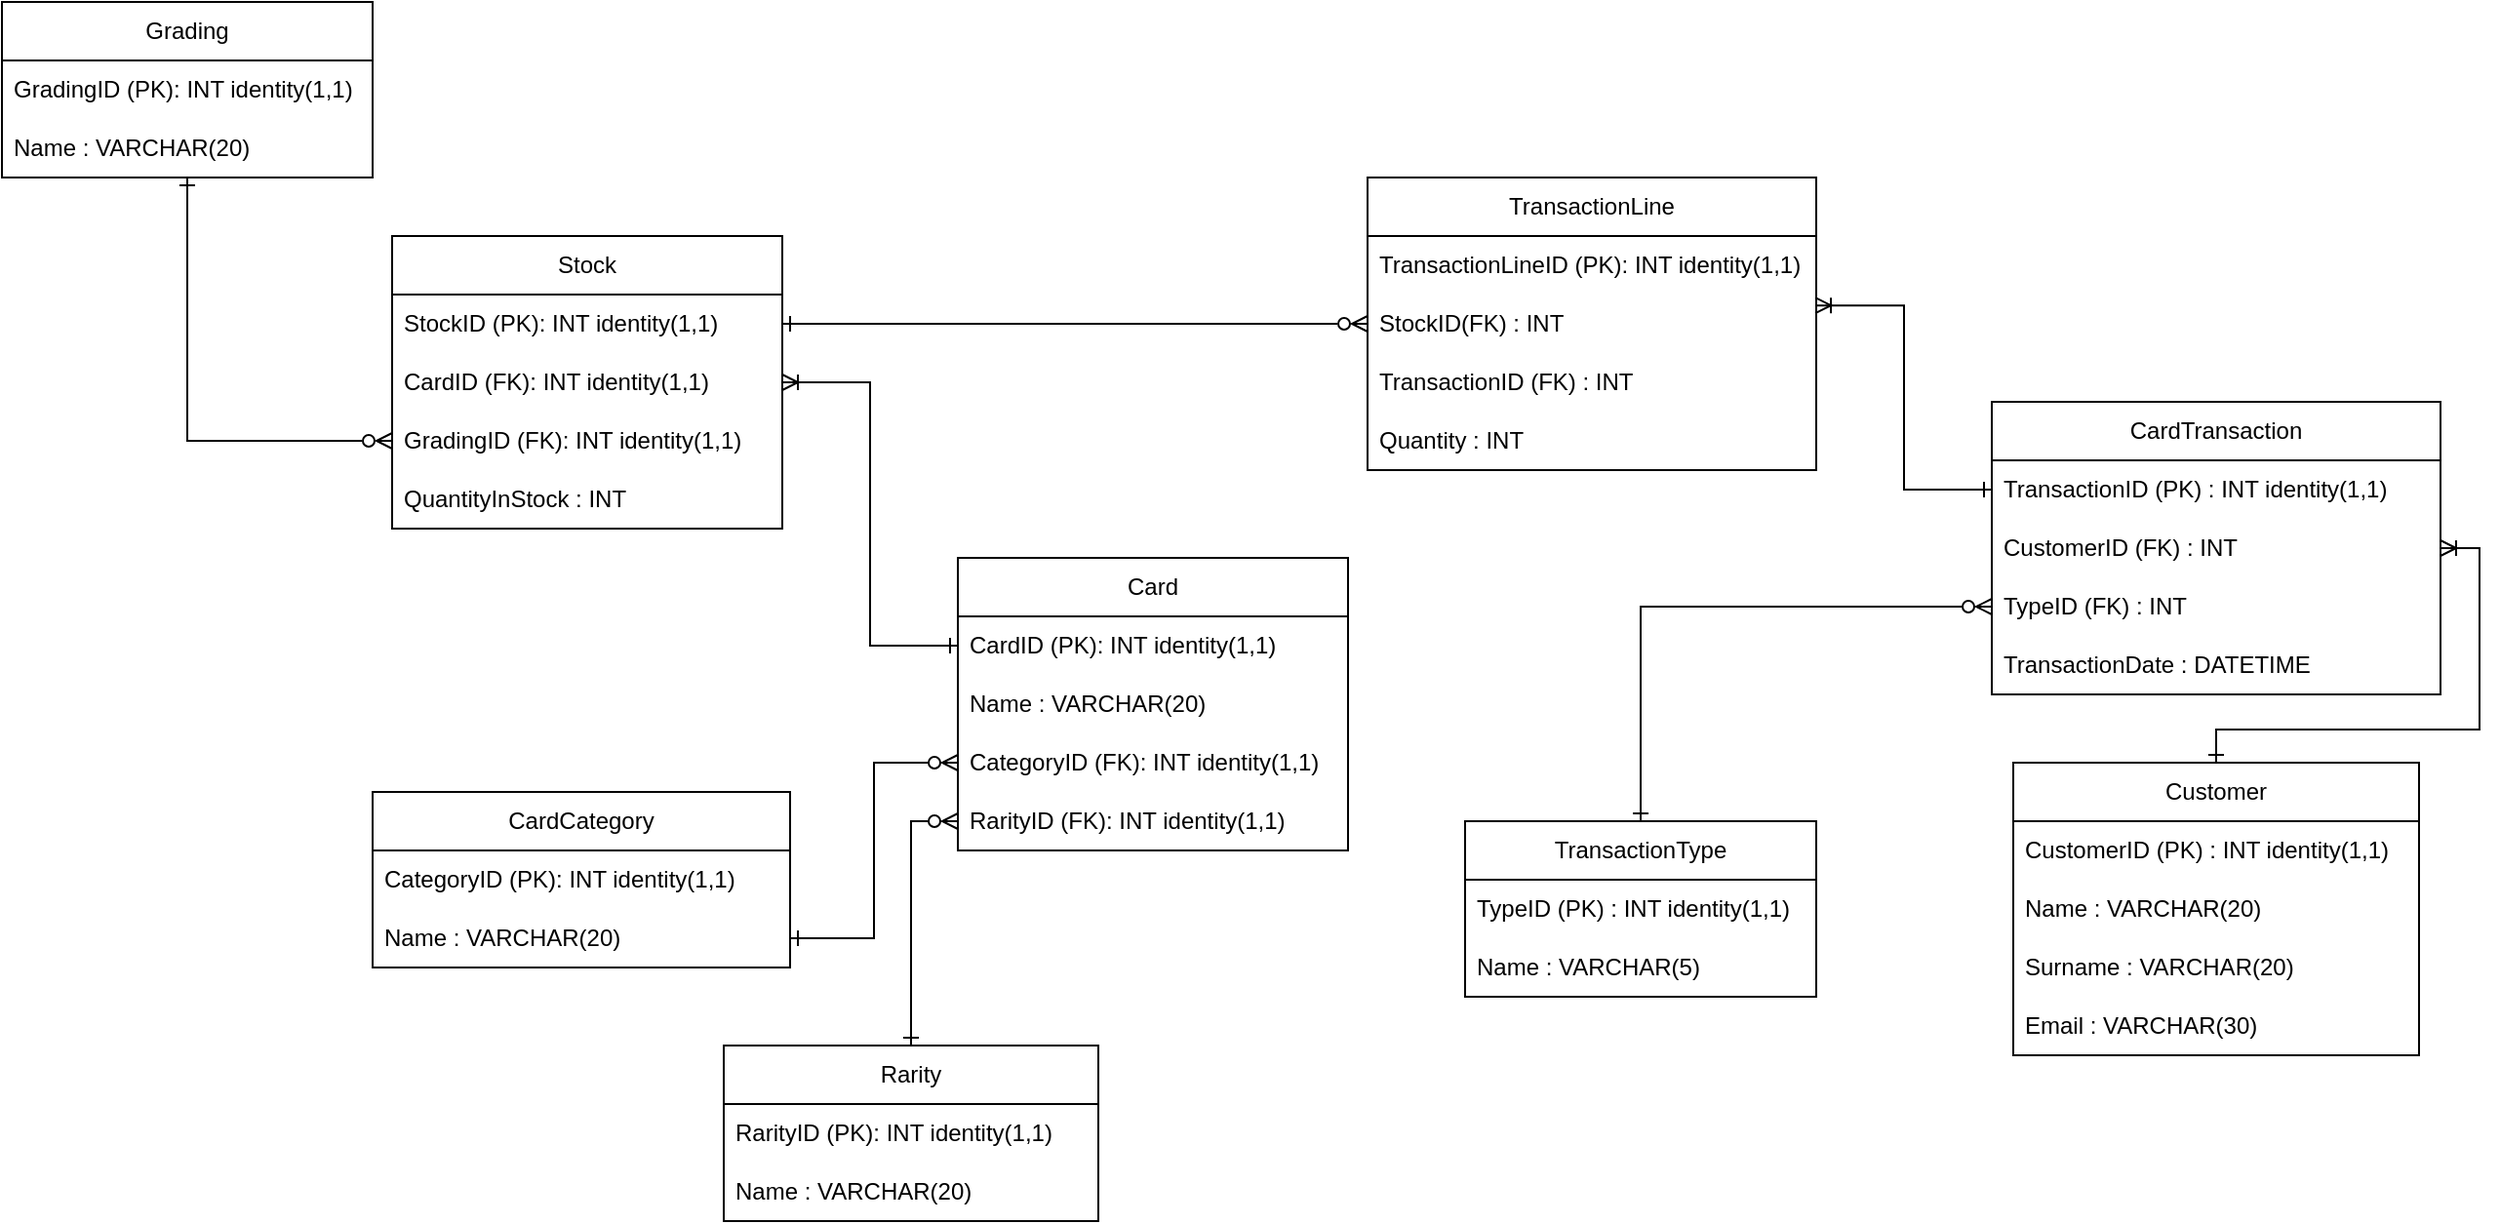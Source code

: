 <mxfile version="23.1.2" type="device">
  <diagram name="Page-1" id="iM5Qar0I_T4ClO0l9BpY">
    <mxGraphModel dx="2528" dy="940" grid="1" gridSize="10" guides="1" tooltips="1" connect="1" arrows="1" fold="1" page="1" pageScale="1" pageWidth="827" pageHeight="1169" math="0" shadow="0">
      <root>
        <mxCell id="0" />
        <mxCell id="1" parent="0" />
        <mxCell id="f_3XTK5y-2Xs3n7eS-jz-1" value="CardCategory" style="swimlane;fontStyle=0;childLayout=stackLayout;horizontal=1;startSize=30;horizontalStack=0;resizeParent=1;resizeParentMax=0;resizeLast=0;collapsible=1;marginBottom=0;whiteSpace=wrap;html=1;" parent="1" vertex="1">
          <mxGeometry x="-260" y="810" width="214" height="90" as="geometry">
            <mxRectangle x="110" y="210" width="90" height="30" as="alternateBounds" />
          </mxGeometry>
        </mxCell>
        <mxCell id="f_3XTK5y-2Xs3n7eS-jz-2" value="CategoryID (PK): INT identity(1,1)" style="text;strokeColor=none;fillColor=none;align=left;verticalAlign=middle;spacingLeft=4;spacingRight=4;overflow=hidden;points=[[0,0.5],[1,0.5]];portConstraint=eastwest;rotatable=0;whiteSpace=wrap;html=1;" parent="f_3XTK5y-2Xs3n7eS-jz-1" vertex="1">
          <mxGeometry y="30" width="214" height="30" as="geometry" />
        </mxCell>
        <mxCell id="f_3XTK5y-2Xs3n7eS-jz-3" value="Name : VARCHAR(20)" style="text;strokeColor=none;fillColor=none;align=left;verticalAlign=middle;spacingLeft=4;spacingRight=4;overflow=hidden;points=[[0,0.5],[1,0.5]];portConstraint=eastwest;rotatable=0;whiteSpace=wrap;html=1;" parent="f_3XTK5y-2Xs3n7eS-jz-1" vertex="1">
          <mxGeometry y="60" width="214" height="30" as="geometry" />
        </mxCell>
        <mxCell id="f_3XTK5y-2Xs3n7eS-jz-4" value="Card" style="swimlane;fontStyle=0;childLayout=stackLayout;horizontal=1;startSize=30;horizontalStack=0;resizeParent=1;resizeParentMax=0;resizeLast=0;collapsible=1;marginBottom=0;whiteSpace=wrap;html=1;" parent="1" vertex="1">
          <mxGeometry x="40" y="690" width="200" height="150" as="geometry" />
        </mxCell>
        <mxCell id="f_3XTK5y-2Xs3n7eS-jz-5" value="CardID (PK): INT identity(1,1)" style="text;strokeColor=none;fillColor=none;align=left;verticalAlign=middle;spacingLeft=4;spacingRight=4;overflow=hidden;points=[[0,0.5],[1,0.5]];portConstraint=eastwest;rotatable=0;whiteSpace=wrap;html=1;" parent="f_3XTK5y-2Xs3n7eS-jz-4" vertex="1">
          <mxGeometry y="30" width="200" height="30" as="geometry" />
        </mxCell>
        <mxCell id="dv_HK2Egndt3iXCrnX_M-7" value="Name : VARCHAR(20)" style="text;strokeColor=none;fillColor=none;align=left;verticalAlign=middle;spacingLeft=4;spacingRight=4;overflow=hidden;points=[[0,0.5],[1,0.5]];portConstraint=eastwest;rotatable=0;whiteSpace=wrap;html=1;" parent="f_3XTK5y-2Xs3n7eS-jz-4" vertex="1">
          <mxGeometry y="60" width="200" height="30" as="geometry" />
        </mxCell>
        <mxCell id="f_3XTK5y-2Xs3n7eS-jz-9" value="CategoryID (FK): INT identity(1,1)" style="text;strokeColor=none;fillColor=none;align=left;verticalAlign=middle;spacingLeft=4;spacingRight=4;overflow=hidden;points=[[0,0.5],[1,0.5]];portConstraint=eastwest;rotatable=0;whiteSpace=wrap;html=1;" parent="f_3XTK5y-2Xs3n7eS-jz-4" vertex="1">
          <mxGeometry y="90" width="200" height="30" as="geometry" />
        </mxCell>
        <mxCell id="f_3XTK5y-2Xs3n7eS-jz-10" value="RarityID (FK): INT identity(1,1)" style="text;strokeColor=none;fillColor=none;align=left;verticalAlign=middle;spacingLeft=4;spacingRight=4;overflow=hidden;points=[[0,0.5],[1,0.5]];portConstraint=eastwest;rotatable=0;whiteSpace=wrap;html=1;" parent="f_3XTK5y-2Xs3n7eS-jz-4" vertex="1">
          <mxGeometry y="120" width="200" height="30" as="geometry" />
        </mxCell>
        <mxCell id="var9XP3FJtmVbBYQ8ZOx-7" style="edgeStyle=orthogonalEdgeStyle;rounded=0;orthogonalLoop=1;jettySize=auto;html=1;entryX=0;entryY=0.5;entryDx=0;entryDy=0;endArrow=ERzeroToMany;endFill=0;startArrow=ERone;startFill=0;" parent="1" source="f_3XTK5y-2Xs3n7eS-jz-13" target="var9XP3FJtmVbBYQ8ZOx-3" edge="1">
          <mxGeometry relative="1" as="geometry" />
        </mxCell>
        <mxCell id="f_3XTK5y-2Xs3n7eS-jz-13" value="Grading" style="swimlane;fontStyle=0;childLayout=stackLayout;horizontal=1;startSize=30;horizontalStack=0;resizeParent=1;resizeParentMax=0;resizeLast=0;collapsible=1;marginBottom=0;whiteSpace=wrap;html=1;" parent="1" vertex="1">
          <mxGeometry x="-450" y="405" width="190" height="90" as="geometry" />
        </mxCell>
        <mxCell id="f_3XTK5y-2Xs3n7eS-jz-14" value="GradingID (PK): INT identity(1,1)" style="text;strokeColor=none;fillColor=none;align=left;verticalAlign=middle;spacingLeft=4;spacingRight=4;overflow=hidden;points=[[0,0.5],[1,0.5]];portConstraint=eastwest;rotatable=0;whiteSpace=wrap;html=1;" parent="f_3XTK5y-2Xs3n7eS-jz-13" vertex="1">
          <mxGeometry y="30" width="190" height="30" as="geometry" />
        </mxCell>
        <mxCell id="f_3XTK5y-2Xs3n7eS-jz-15" value="Name : VARCHAR(20)" style="text;strokeColor=none;fillColor=none;align=left;verticalAlign=middle;spacingLeft=4;spacingRight=4;overflow=hidden;points=[[0,0.5],[1,0.5]];portConstraint=eastwest;rotatable=0;whiteSpace=wrap;html=1;" parent="f_3XTK5y-2Xs3n7eS-jz-13" vertex="1">
          <mxGeometry y="60" width="190" height="30" as="geometry" />
        </mxCell>
        <mxCell id="f_3XTK5y-2Xs3n7eS-jz-16" value="CardTransaction" style="swimlane;fontStyle=0;childLayout=stackLayout;horizontal=1;startSize=30;horizontalStack=0;resizeParent=1;resizeParentMax=0;resizeLast=0;collapsible=1;marginBottom=0;whiteSpace=wrap;html=1;" parent="1" vertex="1">
          <mxGeometry x="570" y="610" width="230" height="150" as="geometry" />
        </mxCell>
        <mxCell id="f_3XTK5y-2Xs3n7eS-jz-17" value="TransactionID (PK) : INT identity(1,1)" style="text;strokeColor=none;fillColor=none;align=left;verticalAlign=middle;spacingLeft=4;spacingRight=4;overflow=hidden;points=[[0,0.5],[1,0.5]];portConstraint=eastwest;rotatable=0;whiteSpace=wrap;html=1;" parent="f_3XTK5y-2Xs3n7eS-jz-16" vertex="1">
          <mxGeometry y="30" width="230" height="30" as="geometry" />
        </mxCell>
        <mxCell id="f_3XTK5y-2Xs3n7eS-jz-18" value="CustomerID (FK) : INT" style="text;strokeColor=none;fillColor=none;align=left;verticalAlign=middle;spacingLeft=4;spacingRight=4;overflow=hidden;points=[[0,0.5],[1,0.5]];portConstraint=eastwest;rotatable=0;whiteSpace=wrap;html=1;" parent="f_3XTK5y-2Xs3n7eS-jz-16" vertex="1">
          <mxGeometry y="60" width="230" height="30" as="geometry" />
        </mxCell>
        <mxCell id="f_3XTK5y-2Xs3n7eS-jz-20" value="TypeID (FK) : INT" style="text;strokeColor=none;fillColor=none;align=left;verticalAlign=middle;spacingLeft=4;spacingRight=4;overflow=hidden;points=[[0,0.5],[1,0.5]];portConstraint=eastwest;rotatable=0;whiteSpace=wrap;html=1;" parent="f_3XTK5y-2Xs3n7eS-jz-16" vertex="1">
          <mxGeometry y="90" width="230" height="30" as="geometry" />
        </mxCell>
        <mxCell id="f_3XTK5y-2Xs3n7eS-jz-21" value="TransactionDate : DATETIME" style="text;strokeColor=none;fillColor=none;align=left;verticalAlign=middle;spacingLeft=4;spacingRight=4;overflow=hidden;points=[[0,0.5],[1,0.5]];portConstraint=eastwest;rotatable=0;whiteSpace=wrap;html=1;" parent="f_3XTK5y-2Xs3n7eS-jz-16" vertex="1">
          <mxGeometry y="120" width="230" height="30" as="geometry" />
        </mxCell>
        <mxCell id="var9XP3FJtmVbBYQ8ZOx-9" style="edgeStyle=orthogonalEdgeStyle;rounded=0;orthogonalLoop=1;jettySize=auto;html=1;endArrow=ERzeroToMany;endFill=0;startArrow=ERone;startFill=0;" parent="1" source="f_3XTK5y-2Xs3n7eS-jz-22" target="f_3XTK5y-2Xs3n7eS-jz-10" edge="1">
          <mxGeometry relative="1" as="geometry" />
        </mxCell>
        <mxCell id="f_3XTK5y-2Xs3n7eS-jz-22" value="Rarity" style="swimlane;fontStyle=0;childLayout=stackLayout;horizontal=1;startSize=30;horizontalStack=0;resizeParent=1;resizeParentMax=0;resizeLast=0;collapsible=1;marginBottom=0;whiteSpace=wrap;html=1;" parent="1" vertex="1">
          <mxGeometry x="-80" y="940" width="192" height="90" as="geometry" />
        </mxCell>
        <mxCell id="f_3XTK5y-2Xs3n7eS-jz-23" value="RarityID (PK): INT identity(1,1)" style="text;strokeColor=none;fillColor=none;align=left;verticalAlign=middle;spacingLeft=4;spacingRight=4;overflow=hidden;points=[[0,0.5],[1,0.5]];portConstraint=eastwest;rotatable=0;whiteSpace=wrap;html=1;" parent="f_3XTK5y-2Xs3n7eS-jz-22" vertex="1">
          <mxGeometry y="30" width="192" height="30" as="geometry" />
        </mxCell>
        <mxCell id="f_3XTK5y-2Xs3n7eS-jz-24" value="Name : VARCHAR(20)" style="text;strokeColor=none;fillColor=none;align=left;verticalAlign=middle;spacingLeft=4;spacingRight=4;overflow=hidden;points=[[0,0.5],[1,0.5]];portConstraint=eastwest;rotatable=0;whiteSpace=wrap;html=1;" parent="f_3XTK5y-2Xs3n7eS-jz-22" vertex="1">
          <mxGeometry y="60" width="192" height="30" as="geometry" />
        </mxCell>
        <mxCell id="f_3XTK5y-2Xs3n7eS-jz-27" value="Customer" style="swimlane;fontStyle=0;childLayout=stackLayout;horizontal=1;startSize=30;horizontalStack=0;resizeParent=1;resizeParentMax=0;resizeLast=0;collapsible=1;marginBottom=0;whiteSpace=wrap;html=1;" parent="1" vertex="1">
          <mxGeometry x="581" y="795" width="208" height="150" as="geometry" />
        </mxCell>
        <mxCell id="f_3XTK5y-2Xs3n7eS-jz-28" value="CustomerID (PK) : INT identity(1,1)" style="text;strokeColor=none;fillColor=none;align=left;verticalAlign=middle;spacingLeft=4;spacingRight=4;overflow=hidden;points=[[0,0.5],[1,0.5]];portConstraint=eastwest;rotatable=0;whiteSpace=wrap;html=1;" parent="f_3XTK5y-2Xs3n7eS-jz-27" vertex="1">
          <mxGeometry y="30" width="208" height="30" as="geometry" />
        </mxCell>
        <mxCell id="f_3XTK5y-2Xs3n7eS-jz-29" value="Name : VARCHAR(20)" style="text;strokeColor=none;fillColor=none;align=left;verticalAlign=middle;spacingLeft=4;spacingRight=4;overflow=hidden;points=[[0,0.5],[1,0.5]];portConstraint=eastwest;rotatable=0;whiteSpace=wrap;html=1;" parent="f_3XTK5y-2Xs3n7eS-jz-27" vertex="1">
          <mxGeometry y="60" width="208" height="30" as="geometry" />
        </mxCell>
        <mxCell id="f_3XTK5y-2Xs3n7eS-jz-30" value="Surname : VARCHAR(20)" style="text;strokeColor=none;fillColor=none;align=left;verticalAlign=middle;spacingLeft=4;spacingRight=4;overflow=hidden;points=[[0,0.5],[1,0.5]];portConstraint=eastwest;rotatable=0;whiteSpace=wrap;html=1;" parent="f_3XTK5y-2Xs3n7eS-jz-27" vertex="1">
          <mxGeometry y="90" width="208" height="30" as="geometry" />
        </mxCell>
        <mxCell id="f_3XTK5y-2Xs3n7eS-jz-31" value="Email : VARCHAR(30)" style="text;strokeColor=none;fillColor=none;align=left;verticalAlign=middle;spacingLeft=4;spacingRight=4;overflow=hidden;points=[[0,0.5],[1,0.5]];portConstraint=eastwest;rotatable=0;whiteSpace=wrap;html=1;" parent="f_3XTK5y-2Xs3n7eS-jz-27" vertex="1">
          <mxGeometry y="120" width="208" height="30" as="geometry" />
        </mxCell>
        <mxCell id="f_3XTK5y-2Xs3n7eS-jz-32" style="edgeStyle=orthogonalEdgeStyle;rounded=0;orthogonalLoop=1;jettySize=auto;html=1;endArrow=ERone;endFill=0;startArrow=ERoneToMany;startFill=0;exitX=1;exitY=0.5;exitDx=0;exitDy=0;" parent="1" source="f_3XTK5y-2Xs3n7eS-jz-18" target="f_3XTK5y-2Xs3n7eS-jz-27" edge="1">
          <mxGeometry relative="1" as="geometry">
            <Array as="points">
              <mxPoint x="820" y="685" />
              <mxPoint x="820" y="778" />
              <mxPoint x="685" y="778" />
            </Array>
          </mxGeometry>
        </mxCell>
        <mxCell id="f_3XTK5y-2Xs3n7eS-jz-33" style="edgeStyle=orthogonalEdgeStyle;rounded=0;orthogonalLoop=1;jettySize=auto;html=1;entryX=0;entryY=0.5;entryDx=0;entryDy=0;endArrow=ERzeroToMany;endFill=0;startArrow=ERone;startFill=0;" parent="1" source="f_3XTK5y-2Xs3n7eS-jz-34" target="f_3XTK5y-2Xs3n7eS-jz-20" edge="1">
          <mxGeometry relative="1" as="geometry" />
        </mxCell>
        <mxCell id="f_3XTK5y-2Xs3n7eS-jz-34" value="TransactionType" style="swimlane;fontStyle=0;childLayout=stackLayout;horizontal=1;startSize=30;horizontalStack=0;resizeParent=1;resizeParentMax=0;resizeLast=0;collapsible=1;marginBottom=0;whiteSpace=wrap;html=1;" parent="1" vertex="1">
          <mxGeometry x="300" y="825" width="180" height="90" as="geometry" />
        </mxCell>
        <mxCell id="f_3XTK5y-2Xs3n7eS-jz-35" value="TypeID (PK) : INT identity(1,1)" style="text;strokeColor=none;fillColor=none;align=left;verticalAlign=middle;spacingLeft=4;spacingRight=4;overflow=hidden;points=[[0,0.5],[1,0.5]];portConstraint=eastwest;rotatable=0;whiteSpace=wrap;html=1;" parent="f_3XTK5y-2Xs3n7eS-jz-34" vertex="1">
          <mxGeometry y="30" width="180" height="30" as="geometry" />
        </mxCell>
        <mxCell id="f_3XTK5y-2Xs3n7eS-jz-36" value="Name : VARCHAR(5)" style="text;strokeColor=none;fillColor=none;align=left;verticalAlign=middle;spacingLeft=4;spacingRight=4;overflow=hidden;points=[[0,0.5],[1,0.5]];portConstraint=eastwest;rotatable=0;whiteSpace=wrap;html=1;" parent="f_3XTK5y-2Xs3n7eS-jz-34" vertex="1">
          <mxGeometry y="60" width="180" height="30" as="geometry" />
        </mxCell>
        <mxCell id="f_3XTK5y-2Xs3n7eS-jz-37" value="TransactionLine" style="swimlane;fontStyle=0;childLayout=stackLayout;horizontal=1;startSize=30;horizontalStack=0;resizeParent=1;resizeParentMax=0;resizeLast=0;collapsible=1;marginBottom=0;whiteSpace=wrap;html=1;" parent="1" vertex="1">
          <mxGeometry x="250" y="495" width="230" height="150" as="geometry" />
        </mxCell>
        <mxCell id="f_3XTK5y-2Xs3n7eS-jz-38" value="TransactionLineID (PK): INT identity(1,1)" style="text;strokeColor=none;fillColor=none;align=left;verticalAlign=middle;spacingLeft=4;spacingRight=4;overflow=hidden;points=[[0,0.5],[1,0.5]];portConstraint=eastwest;rotatable=0;whiteSpace=wrap;html=1;" parent="f_3XTK5y-2Xs3n7eS-jz-37" vertex="1">
          <mxGeometry y="30" width="230" height="30" as="geometry" />
        </mxCell>
        <mxCell id="f_3XTK5y-2Xs3n7eS-jz-39" value="StockID(FK) : INT" style="text;strokeColor=none;fillColor=none;align=left;verticalAlign=middle;spacingLeft=4;spacingRight=4;overflow=hidden;points=[[0,0.5],[1,0.5]];portConstraint=eastwest;rotatable=0;whiteSpace=wrap;html=1;" parent="f_3XTK5y-2Xs3n7eS-jz-37" vertex="1">
          <mxGeometry y="60" width="230" height="30" as="geometry" />
        </mxCell>
        <mxCell id="f_3XTK5y-2Xs3n7eS-jz-40" value="TransactionID (FK) : INT" style="text;strokeColor=none;fillColor=none;align=left;verticalAlign=middle;spacingLeft=4;spacingRight=4;overflow=hidden;points=[[0,0.5],[1,0.5]];portConstraint=eastwest;rotatable=0;whiteSpace=wrap;html=1;" parent="f_3XTK5y-2Xs3n7eS-jz-37" vertex="1">
          <mxGeometry y="90" width="230" height="30" as="geometry" />
        </mxCell>
        <mxCell id="f_3XTK5y-2Xs3n7eS-jz-41" value="Quantity : INT" style="text;strokeColor=none;fillColor=none;align=left;verticalAlign=middle;spacingLeft=4;spacingRight=4;overflow=hidden;points=[[0,0.5],[1,0.5]];portConstraint=eastwest;rotatable=0;whiteSpace=wrap;html=1;" parent="f_3XTK5y-2Xs3n7eS-jz-37" vertex="1">
          <mxGeometry y="120" width="230" height="30" as="geometry" />
        </mxCell>
        <mxCell id="f_3XTK5y-2Xs3n7eS-jz-42" style="edgeStyle=orthogonalEdgeStyle;rounded=0;orthogonalLoop=1;jettySize=auto;html=1;endArrow=ERzeroToMany;endFill=0;startArrow=ERone;startFill=0;" parent="1" source="var9XP3FJtmVbBYQ8ZOx-2" target="f_3XTK5y-2Xs3n7eS-jz-39" edge="1">
          <mxGeometry relative="1" as="geometry" />
        </mxCell>
        <mxCell id="f_3XTK5y-2Xs3n7eS-jz-43" style="edgeStyle=orthogonalEdgeStyle;rounded=0;orthogonalLoop=1;jettySize=auto;html=1;exitX=0;exitY=0.5;exitDx=0;exitDy=0;entryX=0.998;entryY=0.186;entryDx=0;entryDy=0;entryPerimeter=0;startArrow=ERone;startFill=0;endArrow=ERoneToMany;endFill=0;" parent="1" source="f_3XTK5y-2Xs3n7eS-jz-17" target="f_3XTK5y-2Xs3n7eS-jz-39" edge="1">
          <mxGeometry relative="1" as="geometry" />
        </mxCell>
        <mxCell id="var9XP3FJtmVbBYQ8ZOx-1" value="Stock" style="swimlane;fontStyle=0;childLayout=stackLayout;horizontal=1;startSize=30;horizontalStack=0;resizeParent=1;resizeParentMax=0;resizeLast=0;collapsible=1;marginBottom=0;whiteSpace=wrap;html=1;" parent="1" vertex="1">
          <mxGeometry x="-250" y="525" width="200" height="150" as="geometry" />
        </mxCell>
        <mxCell id="var9XP3FJtmVbBYQ8ZOx-2" value="StockID (PK): INT identity(1,1)" style="text;strokeColor=none;fillColor=none;align=left;verticalAlign=middle;spacingLeft=4;spacingRight=4;overflow=hidden;points=[[0,0.5],[1,0.5]];portConstraint=eastwest;rotatable=0;whiteSpace=wrap;html=1;" parent="var9XP3FJtmVbBYQ8ZOx-1" vertex="1">
          <mxGeometry y="30" width="200" height="30" as="geometry" />
        </mxCell>
        <mxCell id="var9XP3FJtmVbBYQ8ZOx-11" value="CardID (FK): INT identity(1,1)" style="text;strokeColor=none;fillColor=none;align=left;verticalAlign=middle;spacingLeft=4;spacingRight=4;overflow=hidden;points=[[0,0.5],[1,0.5]];portConstraint=eastwest;rotatable=0;whiteSpace=wrap;html=1;" parent="var9XP3FJtmVbBYQ8ZOx-1" vertex="1">
          <mxGeometry y="60" width="200" height="30" as="geometry" />
        </mxCell>
        <mxCell id="var9XP3FJtmVbBYQ8ZOx-3" value="GradingID (FK): INT identity(1,1)" style="text;strokeColor=none;fillColor=none;align=left;verticalAlign=middle;spacingLeft=4;spacingRight=4;overflow=hidden;points=[[0,0.5],[1,0.5]];portConstraint=eastwest;rotatable=0;whiteSpace=wrap;html=1;" parent="var9XP3FJtmVbBYQ8ZOx-1" vertex="1">
          <mxGeometry y="90" width="200" height="30" as="geometry" />
        </mxCell>
        <mxCell id="var9XP3FJtmVbBYQ8ZOx-4" value="QuantityInStock : INT" style="text;strokeColor=none;fillColor=none;align=left;verticalAlign=middle;spacingLeft=4;spacingRight=4;overflow=hidden;points=[[0,0.5],[1,0.5]];portConstraint=eastwest;rotatable=0;whiteSpace=wrap;html=1;" parent="var9XP3FJtmVbBYQ8ZOx-1" vertex="1">
          <mxGeometry y="120" width="200" height="30" as="geometry" />
        </mxCell>
        <mxCell id="var9XP3FJtmVbBYQ8ZOx-12" style="edgeStyle=orthogonalEdgeStyle;rounded=0;orthogonalLoop=1;jettySize=auto;html=1;entryX=1;entryY=0.5;entryDx=0;entryDy=0;endArrow=ERoneToMany;endFill=0;startArrow=ERone;startFill=0;" parent="1" source="f_3XTK5y-2Xs3n7eS-jz-5" target="var9XP3FJtmVbBYQ8ZOx-11" edge="1">
          <mxGeometry relative="1" as="geometry" />
        </mxCell>
        <mxCell id="var9XP3FJtmVbBYQ8ZOx-14" style="edgeStyle=orthogonalEdgeStyle;rounded=0;orthogonalLoop=1;jettySize=auto;html=1;entryX=0;entryY=0.5;entryDx=0;entryDy=0;endArrow=ERzeroToMany;endFill=0;startArrow=ERone;startFill=0;" parent="1" source="f_3XTK5y-2Xs3n7eS-jz-3" target="f_3XTK5y-2Xs3n7eS-jz-9" edge="1">
          <mxGeometry relative="1" as="geometry" />
        </mxCell>
      </root>
    </mxGraphModel>
  </diagram>
</mxfile>
